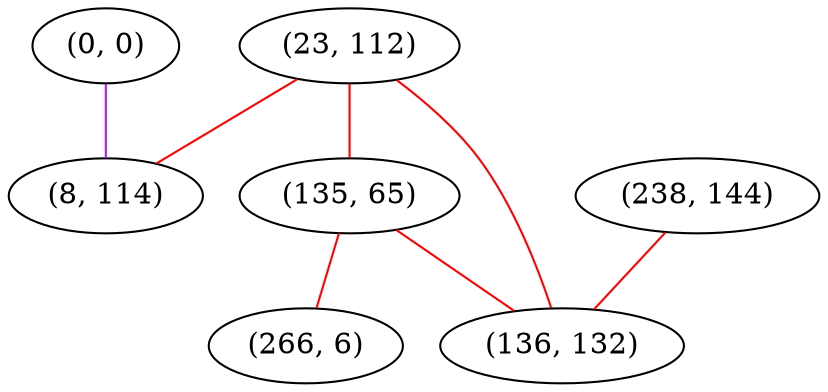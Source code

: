 graph "" {
"(0, 0)";
"(23, 112)";
"(238, 144)";
"(135, 65)";
"(266, 6)";
"(8, 114)";
"(136, 132)";
"(0, 0)" -- "(8, 114)"  [color=purple, key=0, weight=4];
"(23, 112)" -- "(135, 65)"  [color=red, key=0, weight=1];
"(23, 112)" -- "(8, 114)"  [color=red, key=0, weight=1];
"(23, 112)" -- "(136, 132)"  [color=red, key=0, weight=1];
"(238, 144)" -- "(136, 132)"  [color=red, key=0, weight=1];
"(135, 65)" -- "(266, 6)"  [color=red, key=0, weight=1];
"(135, 65)" -- "(136, 132)"  [color=red, key=0, weight=1];
}
